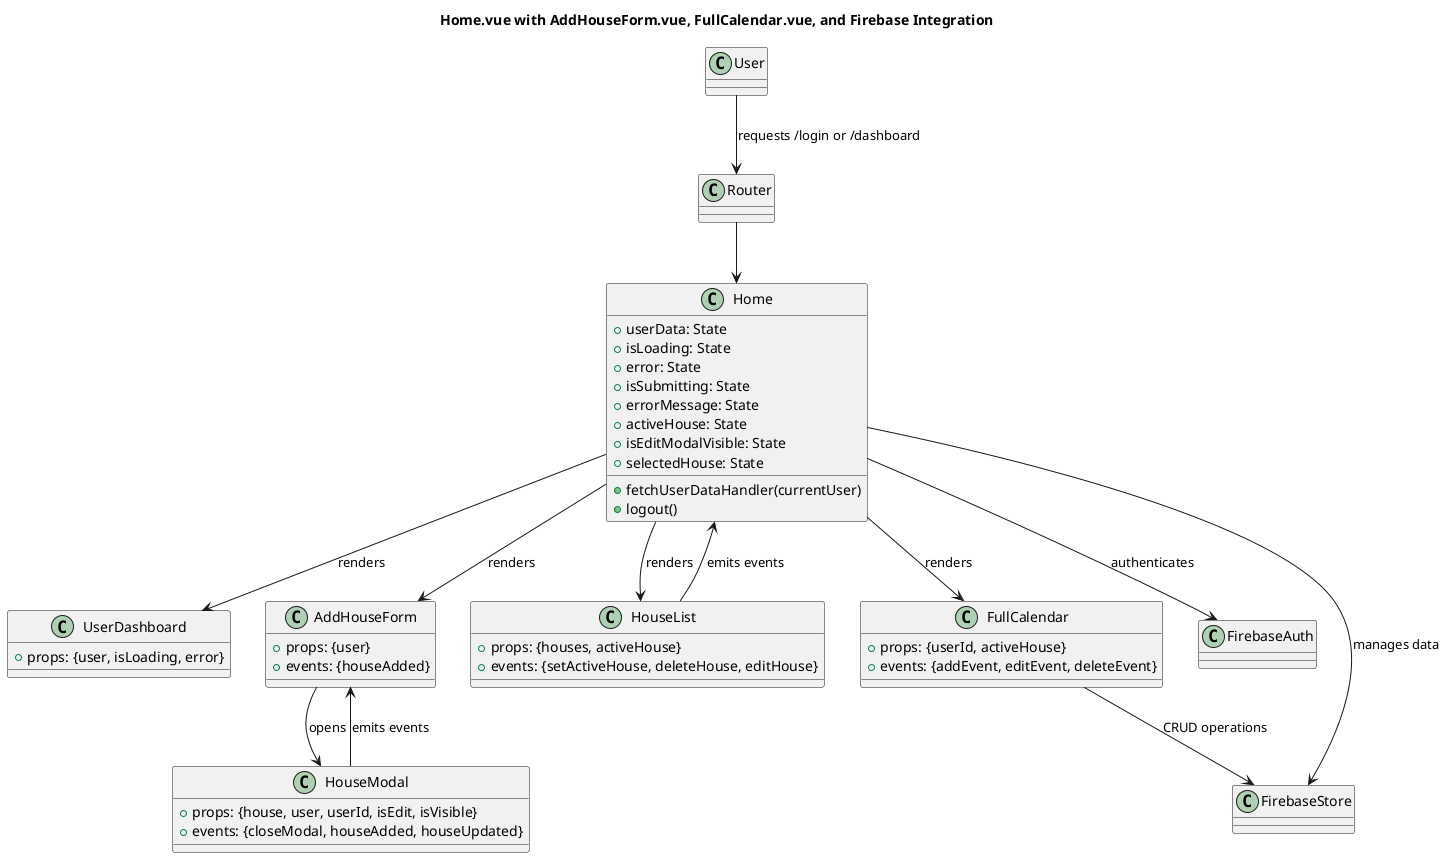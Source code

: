 
@startuml jj
title Home.vue with AddHouseForm.vue, FullCalendar.vue, and Firebase Integration

class User
class Router
class Home {
  + userData: State
  + isLoading: State
  + error: State
  + isSubmitting: State
  + errorMessage: State
  + activeHouse: State
  + isEditModalVisible: State
  + selectedHouse: State
  + fetchUserDataHandler(currentUser)
  + logout()
}

class UserDashboard {
  + props: {user, isLoading, error}
}

class AddHouseForm {
  + props: {user}
  + events: {houseAdded}
}

class HouseModal {
  + props: {house, user, userId, isEdit, isVisible}
  + events: {closeModal, houseAdded, houseUpdated}
}

class HouseList {
  + props: {houses, activeHouse}
  + events: {setActiveHouse, deleteHouse, editHouse}
}

class FullCalendar {
  + props: {userId, activeHouse}
  + events: {addEvent, editEvent, deleteEvent}
}

class FirebaseAuth
class FirebaseStore

User --> Router : "requests /login or /dashboard"
Router --> Home
Home --> FirebaseAuth : "authenticates"
Home --> UserDashboard : "renders"
Home --> AddHouseForm : "renders"
Home --> HouseList : "renders"
Home --> FullCalendar : "renders"
AddHouseForm --> HouseModal : "opens"
HouseModal --> AddHouseForm : "emits events"
FullCalendar --> FirebaseStore : "CRUD operations"
HouseList --> Home : "emits events"
Home --> FirebaseStore : "manages data"

@enduml